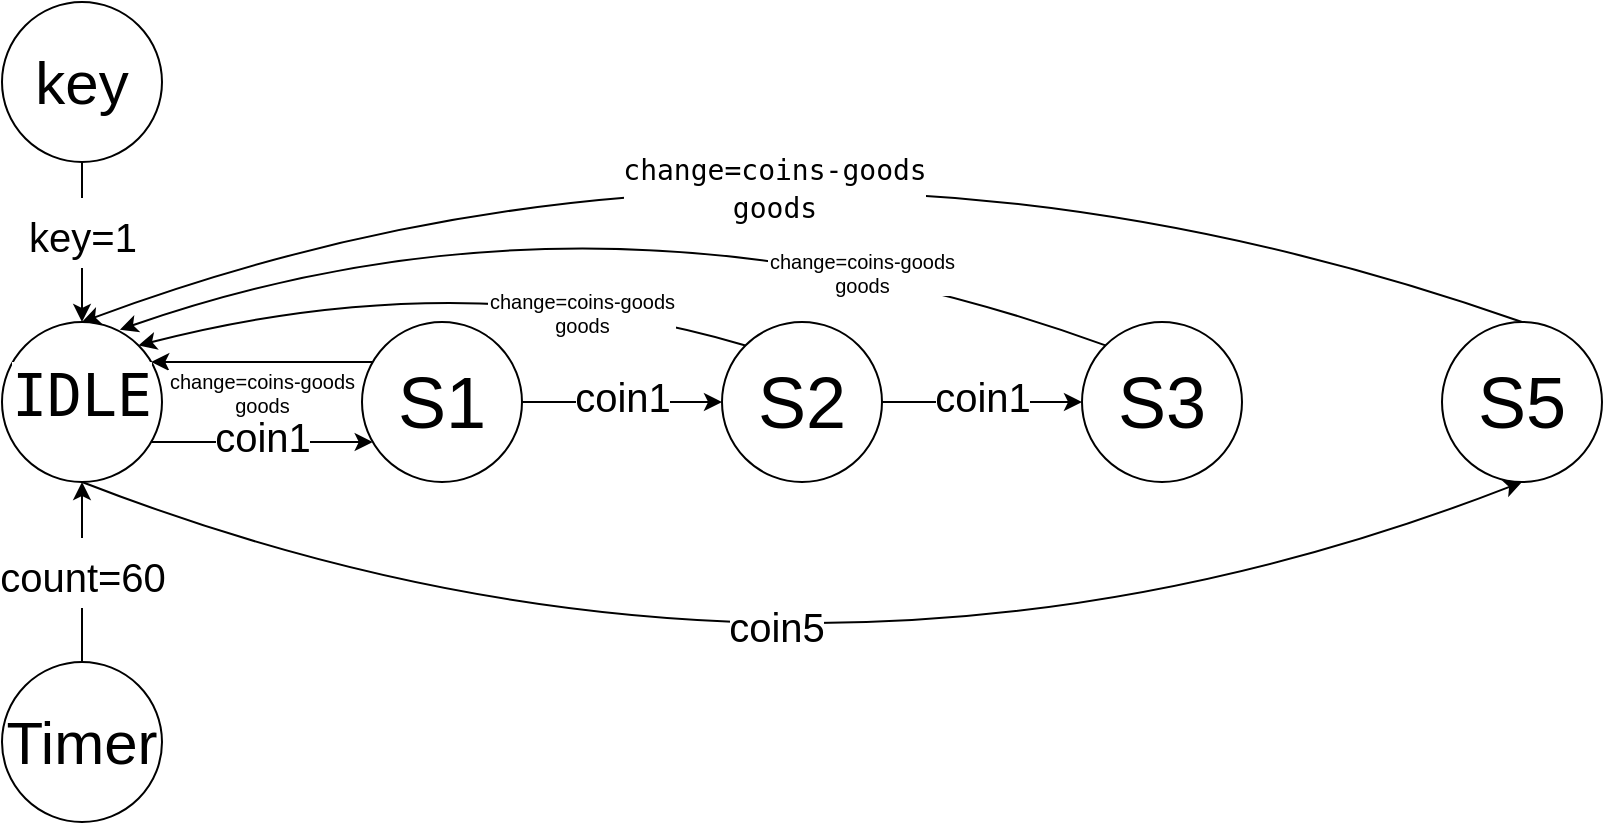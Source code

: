 <mxfile version="17.5.0" type="browser"><diagram id="9JfGGqtcWwJAFaexasLd" name="Page-1"><mxGraphModel dx="1102" dy="582" grid="1" gridSize="10" guides="1" tooltips="1" connect="1" arrows="1" fold="1" page="1" pageScale="1" pageWidth="827" pageHeight="1169" math="0" shadow="0"><root><mxCell id="0"/><mxCell id="1" parent="0"/><mxCell id="AsDsHCFj5wTg0r3xOOQ0-22" value="" style="edgeStyle=orthogonalEdgeStyle;rounded=0;orthogonalLoop=1;jettySize=auto;html=1;fontSize=20;fontColor=#000000;" parent="1" source="AsDsHCFj5wTg0r3xOOQ0-1" target="AsDsHCFj5wTg0r3xOOQ0-3" edge="1"><mxGeometry relative="1" as="geometry"><Array as="points"><mxPoint x="350" y="560"/><mxPoint x="350" y="560"/></Array></mxGeometry></mxCell><mxCell id="AsDsHCFj5wTg0r3xOOQ0-1" value="&lt;font style=&quot;font-size: 36px&quot;&gt;S1&lt;/font&gt;" style="ellipse;whiteSpace=wrap;html=1;aspect=fixed;" parent="1" vertex="1"><mxGeometry x="190" y="520" width="80" height="80" as="geometry"/></mxCell><mxCell id="AsDsHCFj5wTg0r3xOOQ0-23" value="" style="edgeStyle=orthogonalEdgeStyle;rounded=0;orthogonalLoop=1;jettySize=auto;html=1;fontSize=20;fontColor=#000000;" parent="1" source="AsDsHCFj5wTg0r3xOOQ0-3" target="AsDsHCFj5wTg0r3xOOQ0-4" edge="1"><mxGeometry relative="1" as="geometry"><Array as="points"><mxPoint x="470" y="560"/><mxPoint x="470" y="560"/></Array></mxGeometry></mxCell><mxCell id="AsDsHCFj5wTg0r3xOOQ0-3" value="&lt;font style=&quot;font-size: 36px&quot;&gt;S2&lt;br&gt;&lt;/font&gt;" style="ellipse;whiteSpace=wrap;html=1;aspect=fixed;" parent="1" vertex="1"><mxGeometry x="370" y="520" width="80" height="80" as="geometry"/></mxCell><mxCell id="AsDsHCFj5wTg0r3xOOQ0-4" value="&lt;font style=&quot;font-size: 36px&quot;&gt;S3&lt;/font&gt;" style="ellipse;whiteSpace=wrap;html=1;aspect=fixed;" parent="1" vertex="1"><mxGeometry x="550" y="520" width="80" height="80" as="geometry"/></mxCell><mxCell id="AsDsHCFj5wTg0r3xOOQ0-5" value="&lt;font style=&quot;font-size: 36px&quot;&gt;S5&lt;/font&gt;" style="ellipse;whiteSpace=wrap;html=1;aspect=fixed;" parent="1" vertex="1"><mxGeometry x="730" y="520" width="80" height="80" as="geometry"/></mxCell><mxCell id="AsDsHCFj5wTg0r3xOOQ0-21" value="" style="edgeStyle=orthogonalEdgeStyle;rounded=0;orthogonalLoop=1;jettySize=auto;html=1;fontSize=20;fontColor=#000000;" parent="1" source="AsDsHCFj5wTg0r3xOOQ0-6" target="AsDsHCFj5wTg0r3xOOQ0-1" edge="1"><mxGeometry relative="1" as="geometry"><Array as="points"><mxPoint x="180" y="580"/><mxPoint x="180" y="580"/></Array></mxGeometry></mxCell><mxCell id="AsDsHCFj5wTg0r3xOOQ0-6" value="&lt;div style=&quot;font-family: &amp;#34;consolas&amp;#34; , &amp;#34;ubuntu&amp;#34; , monospace , &amp;#34;consolas&amp;#34; , &amp;#34;courier new&amp;#34; , monospace ; line-height: 19px&quot;&gt;&lt;font style=&quot;font-size: 29px ; background-color: rgb(255 , 255 , 255)&quot;&gt;IDLE&lt;/font&gt;&lt;/div&gt;" style="ellipse;whiteSpace=wrap;html=1;aspect=fixed;strokeWidth=1;" parent="1" vertex="1"><mxGeometry x="10" y="520" width="80" height="80" as="geometry"/></mxCell><mxCell id="AsDsHCFj5wTg0r3xOOQ0-12" value="" style="curved=1;endArrow=classic;html=1;rounded=0;fontSize=29;fontColor=#000000;exitX=0.5;exitY=1;exitDx=0;exitDy=0;entryX=0.5;entryY=1;entryDx=0;entryDy=0;" parent="1" source="AsDsHCFj5wTg0r3xOOQ0-6" target="AsDsHCFj5wTg0r3xOOQ0-5" edge="1"><mxGeometry width="50" height="50" relative="1" as="geometry"><mxPoint x="160" y="600" as="sourcePoint"/><mxPoint x="280" y="600" as="targetPoint"/><Array as="points"><mxPoint x="410" y="740"/></Array></mxGeometry></mxCell><mxCell id="AsDsHCFj5wTg0r3xOOQ0-16" value="&lt;font style=&quot;font-size: 20px&quot;&gt;coin5&lt;br&gt;&lt;/font&gt;" style="edgeLabel;html=1;align=center;verticalAlign=middle;resizable=0;points=[];fontSize=29;fontColor=#000000;" parent="1" vertex="1" connectable="0"><mxGeometry x="290.004" y="580.005" as="geometry"><mxPoint x="107" y="90" as="offset"/></mxGeometry></mxCell><mxCell id="V2SuSyC_WcBIrmTVoTZf-1" value="&lt;span style=&quot;font-size: 20px&quot;&gt;coin1&lt;/span&gt;" style="edgeLabel;html=1;align=center;verticalAlign=middle;resizable=0;points=[];fontSize=29;fontColor=#000000;" parent="1" vertex="1" connectable="0"><mxGeometry x="140.004" y="580.005" as="geometry"><mxPoint y="-5" as="offset"/></mxGeometry></mxCell><mxCell id="V2SuSyC_WcBIrmTVoTZf-3" value="" style="curved=1;endArrow=classic;html=1;rounded=0;exitX=0.5;exitY=0;exitDx=0;exitDy=0;entryX=0.5;entryY=0;entryDx=0;entryDy=0;" parent="1" source="AsDsHCFj5wTg0r3xOOQ0-5" target="AsDsHCFj5wTg0r3xOOQ0-6" edge="1"><mxGeometry width="50" height="50" relative="1" as="geometry"><mxPoint x="570" y="460" as="sourcePoint"/><mxPoint x="620" y="410" as="targetPoint"/><Array as="points"><mxPoint x="400" y="390"/></Array></mxGeometry></mxCell><mxCell id="V2SuSyC_WcBIrmTVoTZf-4" value="&lt;font style=&quot;font-size: 20px&quot;&gt;&lt;div style=&quot;font-family: &amp;#34;consolas&amp;#34; , &amp;#34;ubuntu&amp;#34; , monospace , &amp;#34;consolas&amp;#34; , &amp;#34;courier new&amp;#34; , monospace ; font-size: 14px ; line-height: 19px&quot;&gt;change=coins-goods&lt;/div&gt;&lt;div style=&quot;font-family: &amp;#34;consolas&amp;#34; , &amp;#34;ubuntu&amp;#34; , monospace , &amp;#34;consolas&amp;#34; , &amp;#34;courier new&amp;#34; , monospace ; font-size: 14px ; line-height: 19px&quot;&gt;goods&lt;br&gt;&lt;/div&gt;&lt;/font&gt;" style="edgeLabel;html=1;align=center;verticalAlign=middle;resizable=0;points=[];fontSize=29;fontColor=#000000;labelBackgroundColor=#FFFFFF;" parent="1" vertex="1" connectable="0"><mxGeometry x="390.004" y="460.005" as="geometry"><mxPoint x="6" y="-7" as="offset"/></mxGeometry></mxCell><mxCell id="V2SuSyC_WcBIrmTVoTZf-6" value="&lt;font style=&quot;font-size: 20px&quot;&gt;coin1&lt;/font&gt;" style="edgeLabel;html=1;align=center;verticalAlign=middle;resizable=0;points=[];fontSize=29;fontColor=#000000;" parent="1" vertex="1" connectable="0"><mxGeometry x="320.004" y="560.005" as="geometry"><mxPoint y="-5" as="offset"/></mxGeometry></mxCell><mxCell id="V2SuSyC_WcBIrmTVoTZf-7" value="&lt;font style=&quot;font-size: 20px&quot;&gt;coin1&lt;/font&gt;" style="edgeLabel;html=1;align=center;verticalAlign=middle;resizable=0;points=[];fontSize=29;fontColor=#000000;" parent="1" vertex="1" connectable="0"><mxGeometry x="500.004" y="560.005" as="geometry"><mxPoint y="-5" as="offset"/></mxGeometry></mxCell><mxCell id="V2SuSyC_WcBIrmTVoTZf-9" value="" style="edgeStyle=orthogonalEdgeStyle;rounded=0;orthogonalLoop=1;jettySize=auto;html=1;fontSize=20;fontColor=#000000;" parent="1" edge="1"><mxGeometry relative="1" as="geometry"><mxPoint x="195.375" y="539.999" as="sourcePoint"/><mxPoint x="84.625" y="539.999" as="targetPoint"/><Array as="points"><mxPoint x="114.62" y="540"/><mxPoint x="114.62" y="540"/></Array></mxGeometry></mxCell><mxCell id="V2SuSyC_WcBIrmTVoTZf-12" value="change=coins-goods&#10;goods" style="edgeLabel;align=center;verticalAlign=middle;resizable=0;points=[];fontSize=10;fontColor=#000000;rotation=0;spacing=2;spacingTop=0;" parent="1" vertex="1" connectable="0"><mxGeometry x="140.004" y="560.005" as="geometry"><mxPoint y="-5" as="offset"/></mxGeometry></mxCell><mxCell id="V2SuSyC_WcBIrmTVoTZf-15" value="" style="curved=1;endArrow=classic;html=1;rounded=0;exitX=0;exitY=0;exitDx=0;exitDy=0;entryX=1;entryY=0;entryDx=0;entryDy=0;" parent="1" source="AsDsHCFj5wTg0r3xOOQ0-3" target="AsDsHCFj5wTg0r3xOOQ0-6" edge="1"><mxGeometry width="50" height="50" relative="1" as="geometry"><mxPoint x="780" y="530.0" as="sourcePoint"/><mxPoint x="60" y="530.0" as="targetPoint"/><Array as="points"><mxPoint x="240" y="490"/></Array></mxGeometry></mxCell><mxCell id="V2SuSyC_WcBIrmTVoTZf-16" value="" style="curved=1;endArrow=classic;html=1;rounded=0;exitX=0;exitY=0;exitDx=0;exitDy=0;entryX=0.737;entryY=0.048;entryDx=0;entryDy=0;entryPerimeter=0;" parent="1" target="AsDsHCFj5wTg0r3xOOQ0-6" edge="1"><mxGeometry width="50" height="50" relative="1" as="geometry"><mxPoint x="561.716" y="531.716" as="sourcePoint"/><mxPoint x="258.284" y="531.716" as="targetPoint"/><Array as="points"><mxPoint x="310" y="440"/></Array></mxGeometry></mxCell><mxCell id="V2SuSyC_WcBIrmTVoTZf-17" value="change=coins-goods&#10;goods" style="edgeLabel;align=center;verticalAlign=middle;resizable=0;points=[];fontSize=10;fontColor=#000000;rotation=0;spacing=2;spacingTop=0;" parent="1" vertex="1" connectable="0"><mxGeometry x="300.004" y="520.005" as="geometry"><mxPoint y="-5" as="offset"/></mxGeometry></mxCell><mxCell id="V2SuSyC_WcBIrmTVoTZf-18" value="change=coins-goods&#10;goods" style="edgeLabel;align=center;verticalAlign=middle;resizable=0;points=[];fontSize=10;fontColor=#000000;rotation=0;spacing=2;spacingTop=0;" parent="1" vertex="1" connectable="0"><mxGeometry x="440.004" y="500.005" as="geometry"><mxPoint y="-5" as="offset"/></mxGeometry></mxCell><mxCell id="V2SuSyC_WcBIrmTVoTZf-20" value="" style="edgeStyle=orthogonalEdgeStyle;rounded=0;orthogonalLoop=1;jettySize=auto;html=1;fontSize=30;fontColor=#000000;" parent="1" source="V2SuSyC_WcBIrmTVoTZf-19" target="AsDsHCFj5wTg0r3xOOQ0-6" edge="1"><mxGeometry relative="1" as="geometry"/></mxCell><mxCell id="V2SuSyC_WcBIrmTVoTZf-19" value="&lt;font&gt;&lt;font style=&quot;font-size: 30px&quot;&gt;Timer&lt;/font&gt;&lt;br&gt;&lt;/font&gt;" style="ellipse;whiteSpace=wrap;html=1;aspect=fixed;" parent="1" vertex="1"><mxGeometry x="10" y="690" width="80" height="80" as="geometry"/></mxCell><mxCell id="V2SuSyC_WcBIrmTVoTZf-21" value="&lt;span style=&quot;font-size: 20px&quot;&gt;count=60&lt;/span&gt;" style="edgeLabel;html=1;align=center;verticalAlign=middle;resizable=0;points=[];fontSize=29;fontColor=#000000;" parent="1" vertex="1" connectable="0"><mxGeometry x="50.004" y="650.005" as="geometry"><mxPoint y="-5" as="offset"/></mxGeometry></mxCell><mxCell id="V2SuSyC_WcBIrmTVoTZf-26" value="" style="edgeStyle=orthogonalEdgeStyle;rounded=0;orthogonalLoop=1;jettySize=auto;html=1;fontSize=30;fontColor=#000000;endSize=6;" parent="1" source="V2SuSyC_WcBIrmTVoTZf-25" target="AsDsHCFj5wTg0r3xOOQ0-6" edge="1"><mxGeometry relative="1" as="geometry"/></mxCell><mxCell id="V2SuSyC_WcBIrmTVoTZf-25" value="&lt;font&gt;&lt;font style=&quot;font-size: 30px&quot;&gt;key&lt;/font&gt;&lt;br&gt;&lt;/font&gt;" style="ellipse;whiteSpace=wrap;html=1;aspect=fixed;" parent="1" vertex="1"><mxGeometry x="10" y="360" width="80" height="80" as="geometry"/></mxCell><mxCell id="V2SuSyC_WcBIrmTVoTZf-27" value="&lt;span style=&quot;font-size: 20px&quot;&gt;key=1&lt;/span&gt;" style="edgeLabel;html=1;align=center;verticalAlign=middle;resizable=0;points=[];fontSize=29;fontColor=#000000;" parent="1" vertex="1" connectable="0"><mxGeometry x="50.004" y="480.005" as="geometry"><mxPoint y="-5" as="offset"/></mxGeometry></mxCell></root></mxGraphModel></diagram></mxfile>